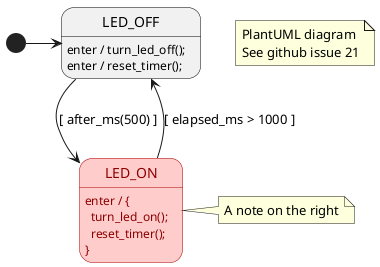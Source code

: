 @startuml blinky1_printf_sm
skinparam state {
 BorderColor<<on_style>> #AA0000
 BackgroundColor<<on_style>> #ffcccc
 FontColor<<on_style>> darkred

 BorderColor Black
}

[*] -> LED_OFF

LED_OFF : enter / turn_led_off();
LED_OFF : enter / reset_timer();
LED_OFF --> LED_ON : [ after_ms(500) ]

state LED_ON<<on_style>>
LED_ON : enter / {\n  turn_led_on();\n  reset_timer();\n}
LED_ON --> LED_OFF : [ elapsed_ms > 1000 ]

note "PlantUML diagram\nSee github issue 21" as N1

note right of LED_ON
A note on the right
endnote
@enduml